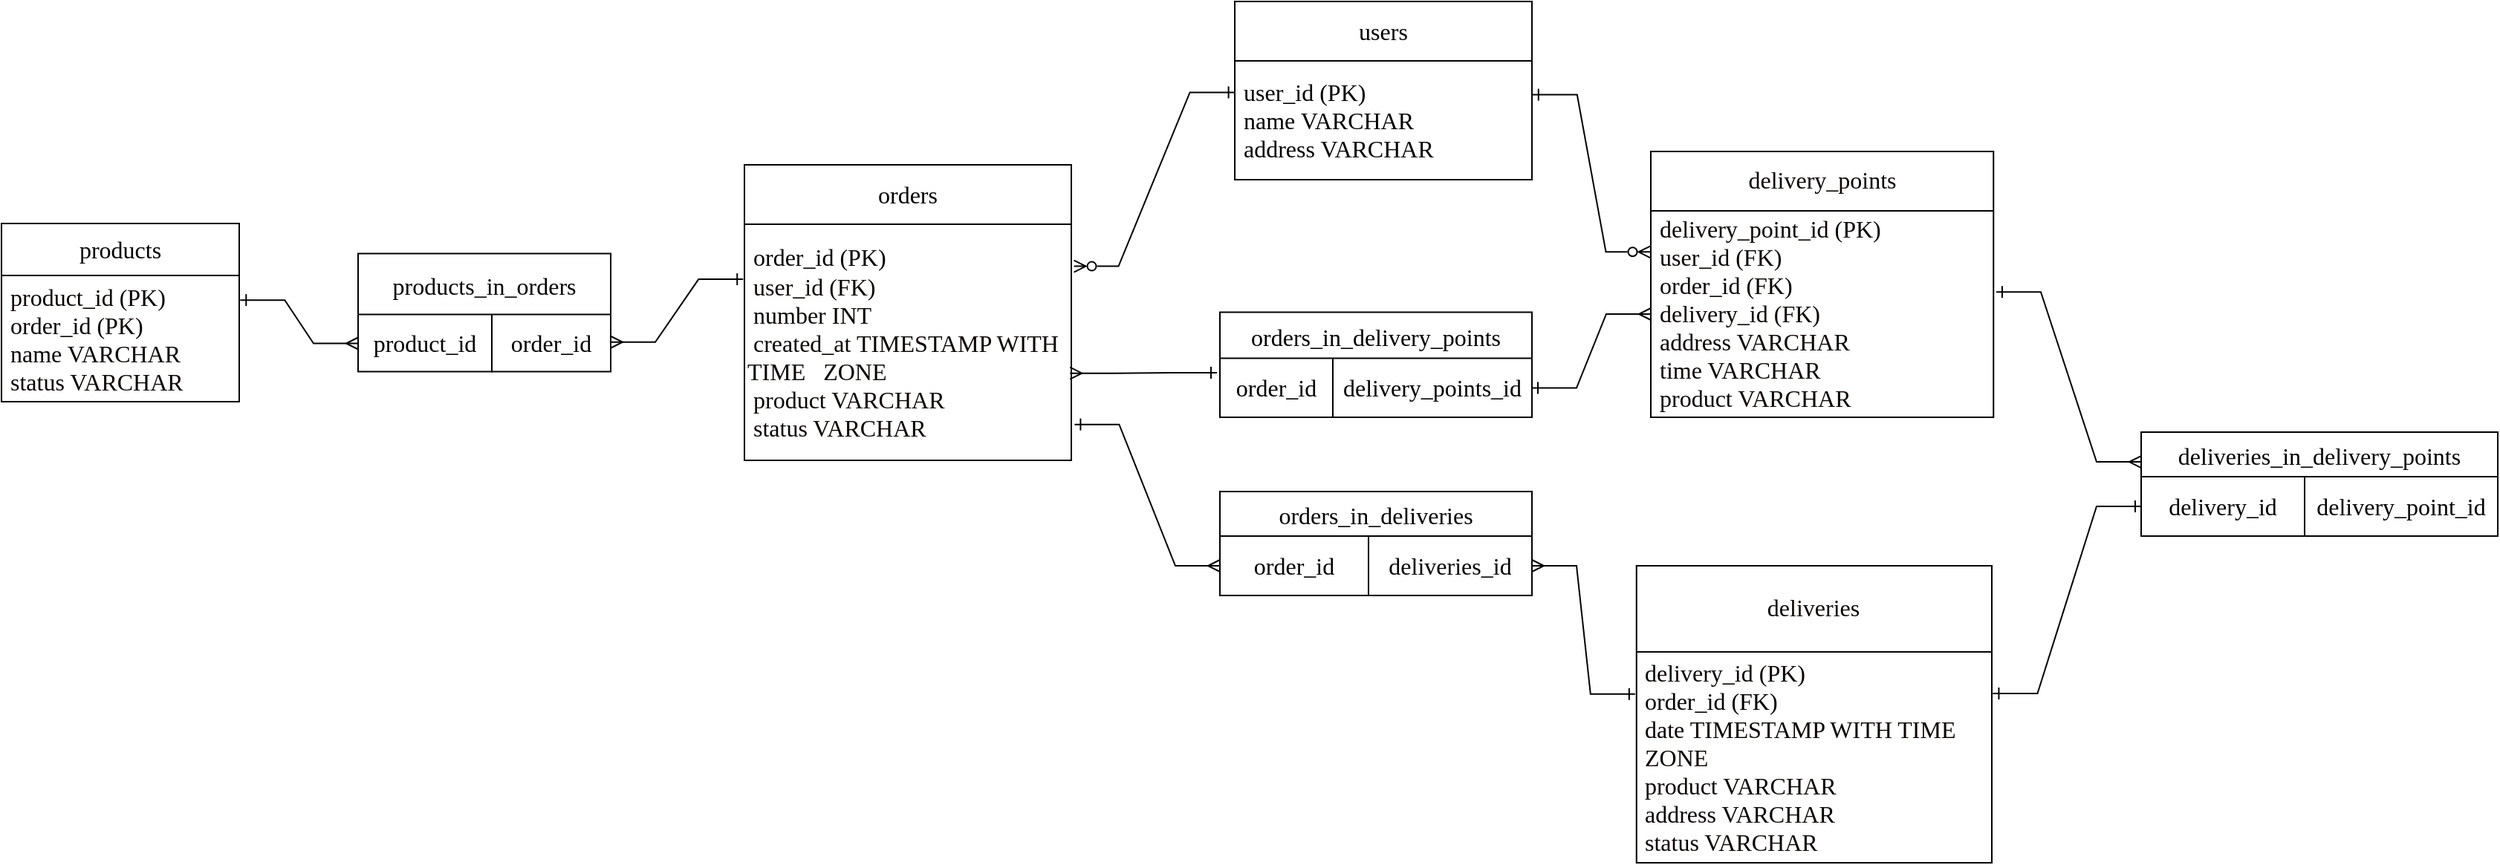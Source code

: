 <mxfile version="24.7.17">
  <diagram name="Страница — 1" id="AGJ4T7gUV2RrVNilVEZO">
    <mxGraphModel dx="2205" dy="606" grid="1" gridSize="10" guides="1" tooltips="1" connect="1" arrows="0" fold="1" page="1" pageScale="1" pageWidth="1169" pageHeight="827" math="0" shadow="0">
      <root>
        <mxCell id="0" />
        <mxCell id="1" parent="0" />
        <mxCell id="E9T-sOof5d7wJz7EKvrC-45" value="" style="shape=table;startSize=0;container=1;collapsible=0;childLayout=tableLayout;" parent="1" vertex="1">
          <mxGeometry x="280" y="60" width="200" height="120" as="geometry" />
        </mxCell>
        <mxCell id="E9T-sOof5d7wJz7EKvrC-46" value="" style="shape=tableRow;horizontal=0;startSize=0;swimlaneHead=0;swimlaneBody=0;strokeColor=inherit;top=0;left=0;bottom=0;right=0;collapsible=0;dropTarget=0;fillColor=none;points=[[0,0.5],[1,0.5]];portConstraint=eastwest;" parent="E9T-sOof5d7wJz7EKvrC-45" vertex="1">
          <mxGeometry width="200" height="40" as="geometry" />
        </mxCell>
        <mxCell id="E9T-sOof5d7wJz7EKvrC-47" value="&lt;font face=&quot;Times New Roman&quot; style=&quot;font-size: 16px;&quot;&gt;users&lt;/font&gt;" style="shape=partialRectangle;html=1;whiteSpace=wrap;connectable=0;strokeColor=inherit;overflow=hidden;fillColor=none;top=0;left=0;bottom=0;right=0;pointerEvents=1;align=center;" parent="E9T-sOof5d7wJz7EKvrC-46" vertex="1">
          <mxGeometry width="200" height="40" as="geometry">
            <mxRectangle width="200" height="40" as="alternateBounds" />
          </mxGeometry>
        </mxCell>
        <mxCell id="E9T-sOof5d7wJz7EKvrC-48" value="" style="shape=tableRow;horizontal=0;startSize=0;swimlaneHead=0;swimlaneBody=0;strokeColor=inherit;top=0;left=0;bottom=0;right=0;collapsible=0;dropTarget=0;fillColor=none;points=[[0,0.5],[1,0.5]];portConstraint=eastwest;" parent="E9T-sOof5d7wJz7EKvrC-45" vertex="1">
          <mxGeometry y="40" width="200" height="80" as="geometry" />
        </mxCell>
        <mxCell id="E9T-sOof5d7wJz7EKvrC-49" value="&lt;div style=&quot;font-size: 16px;&quot;&gt;&lt;font face=&quot;Times New Roman&quot; style=&quot;font-size: 16px;&quot;&gt;&amp;nbsp;user_id (PK)&lt;/font&gt;&lt;/div&gt;&lt;font face=&quot;h4QID22mVBc5x-CDYiEK&quot; style=&quot;font-size: 16px;&quot;&gt;&amp;nbsp;name VARCHAR&lt;/font&gt;&lt;div style=&quot;font-size: 16px;&quot;&gt;&lt;font face=&quot;h4QID22mVBc5x-CDYiEK&quot; style=&quot;font-size: 16px;&quot;&gt;&amp;nbsp;address VARCHAR&lt;/font&gt;&lt;/div&gt;" style="shape=partialRectangle;html=1;whiteSpace=wrap;connectable=0;strokeColor=inherit;overflow=hidden;fillColor=none;top=0;left=0;bottom=0;right=0;pointerEvents=1;align=left;" parent="E9T-sOof5d7wJz7EKvrC-48" vertex="1">
          <mxGeometry width="200" height="80" as="geometry">
            <mxRectangle width="200" height="80" as="alternateBounds" />
          </mxGeometry>
        </mxCell>
        <mxCell id="E9T-sOof5d7wJz7EKvrC-50" value="" style="shape=table;startSize=0;container=1;collapsible=0;childLayout=tableLayout;" parent="1" vertex="1">
          <mxGeometry x="-50" y="170" width="220" height="199" as="geometry" />
        </mxCell>
        <mxCell id="E9T-sOof5d7wJz7EKvrC-51" value="" style="shape=tableRow;horizontal=0;startSize=0;swimlaneHead=0;swimlaneBody=0;strokeColor=inherit;top=0;left=0;bottom=0;right=0;collapsible=0;dropTarget=0;fillColor=none;points=[[0,0.5],[1,0.5]];portConstraint=eastwest;" parent="E9T-sOof5d7wJz7EKvrC-50" vertex="1">
          <mxGeometry width="220" height="40" as="geometry" />
        </mxCell>
        <mxCell id="E9T-sOof5d7wJz7EKvrC-52" value="&lt;font style=&quot;font-size: 16px;&quot; face=&quot;Times New Roman&quot;&gt;orders&lt;/font&gt;" style="shape=partialRectangle;html=1;whiteSpace=wrap;connectable=0;strokeColor=inherit;overflow=hidden;fillColor=none;top=0;left=0;bottom=0;right=0;pointerEvents=1;" parent="E9T-sOof5d7wJz7EKvrC-51" vertex="1">
          <mxGeometry width="220" height="40" as="geometry">
            <mxRectangle width="220" height="40" as="alternateBounds" />
          </mxGeometry>
        </mxCell>
        <mxCell id="E9T-sOof5d7wJz7EKvrC-53" value="" style="shape=tableRow;horizontal=0;startSize=0;swimlaneHead=0;swimlaneBody=0;strokeColor=inherit;top=0;left=0;bottom=0;right=0;collapsible=0;dropTarget=0;fillColor=none;points=[[0,0.5],[1,0.5]];portConstraint=eastwest;" parent="E9T-sOof5d7wJz7EKvrC-50" vertex="1">
          <mxGeometry y="40" width="220" height="159" as="geometry" />
        </mxCell>
        <mxCell id="E9T-sOof5d7wJz7EKvrC-54" value="&lt;font style=&quot;font-size: 16px;&quot; face=&quot;Times New Roman&quot;&gt;&amp;nbsp;order_id (PK)&lt;/font&gt;&lt;div&gt;&lt;span style=&quot;color: rgb(10, 3, 0); font-family: iHlJsmXUPDdTPYYUEvS6; font-size: 16px; white-space: pre; background-color: rgb(255, 255, 255);&quot;&gt; user_id (FK)&lt;/span&gt;&lt;font face=&quot;Times New Roman&quot;&gt;&lt;span style=&quot;font-size: 16px;&quot;&gt;&lt;br&gt;&lt;/span&gt;&lt;/font&gt;&lt;div style=&quot;font-size: 16px;&quot;&gt;&lt;span style=&quot;background-color: rgb(255, 255, 255);&quot;&gt;&lt;font style=&quot;font-size: 16px;&quot; face=&quot;iHlJsmXUPDdTPYYUEvS6&quot; color=&quot;#0a0300&quot;&gt;&amp;nbsp;number INT&lt;/font&gt;&lt;/span&gt;&lt;/div&gt;&lt;div style=&quot;font-size: 16px;&quot;&gt;&lt;span style=&quot;background-color: rgb(255, 255, 255);&quot;&gt;&lt;font style=&quot;font-size: 16px;&quot; face=&quot;iHlJsmXUPDdTPYYUEvS6&quot; color=&quot;#0a0300&quot;&gt;&amp;nbsp;created_at TIMESTAMP WITH TIME&amp;nbsp; &amp;nbsp;ZONE&lt;/font&gt;&lt;/span&gt;&lt;/div&gt;&lt;div style=&quot;font-size: 16px;&quot;&gt;&lt;span style=&quot;background-color: rgb(255, 255, 255);&quot;&gt;&lt;font style=&quot;font-size: 16px;&quot; face=&quot;iHlJsmXUPDdTPYYUEvS6&quot; color=&quot;#0a0300&quot;&gt;&amp;nbsp;product VARCHAR&lt;/font&gt;&lt;/span&gt;&lt;/div&gt;&lt;div style=&quot;font-size: 16px;&quot;&gt;&lt;span style=&quot;color: rgb(10, 3, 0); font-family: eMbRWu4DokQ9QdMwVr3S; white-space: pre; background-color: rgb(255, 255, 255);&quot;&gt; status VARCHAR&lt;/span&gt;&lt;/div&gt;&lt;/div&gt;" style="shape=partialRectangle;html=1;whiteSpace=wrap;connectable=0;strokeColor=inherit;overflow=hidden;fillColor=none;top=0;left=0;bottom=0;right=0;pointerEvents=1;align=left;" parent="E9T-sOof5d7wJz7EKvrC-53" vertex="1">
          <mxGeometry width="220" height="159" as="geometry">
            <mxRectangle width="220" height="159" as="alternateBounds" />
          </mxGeometry>
        </mxCell>
        <mxCell id="E9T-sOof5d7wJz7EKvrC-55" value="" style="shape=table;startSize=0;container=1;collapsible=0;childLayout=tableLayout;" parent="1" vertex="1">
          <mxGeometry x="560" y="161" width="230.62" height="179" as="geometry" />
        </mxCell>
        <mxCell id="E9T-sOof5d7wJz7EKvrC-56" value="" style="shape=tableRow;horizontal=0;startSize=0;swimlaneHead=0;swimlaneBody=0;strokeColor=inherit;top=0;left=0;bottom=0;right=0;collapsible=0;dropTarget=0;fillColor=none;points=[[0,0.5],[1,0.5]];portConstraint=eastwest;" parent="E9T-sOof5d7wJz7EKvrC-55" vertex="1">
          <mxGeometry width="230.62" height="40" as="geometry" />
        </mxCell>
        <mxCell id="E9T-sOof5d7wJz7EKvrC-57" value="&lt;div style=&quot;line-height: 19px; white-space: pre;&quot;&gt;&lt;span style=&quot;background-color: rgb(255, 255, 255);&quot;&gt;&lt;font face=&quot;Times New Roman&quot; style=&quot;font-size: 16px;&quot; color=&quot;#0a0300&quot;&gt;delivery_points&lt;/font&gt;&lt;/span&gt;&lt;/div&gt;" style="shape=partialRectangle;html=1;whiteSpace=wrap;connectable=0;strokeColor=inherit;overflow=hidden;fillColor=none;top=0;left=0;bottom=0;right=0;pointerEvents=1;" parent="E9T-sOof5d7wJz7EKvrC-56" vertex="1">
          <mxGeometry width="231" height="40" as="geometry">
            <mxRectangle width="231" height="40" as="alternateBounds" />
          </mxGeometry>
        </mxCell>
        <mxCell id="E9T-sOof5d7wJz7EKvrC-58" value="" style="shape=tableRow;horizontal=0;startSize=0;swimlaneHead=0;swimlaneBody=0;strokeColor=inherit;top=0;left=0;bottom=0;right=0;collapsible=0;dropTarget=0;fillColor=none;points=[[0,0.5],[1,0.5]];portConstraint=eastwest;" parent="E9T-sOof5d7wJz7EKvrC-55" vertex="1">
          <mxGeometry y="40" width="230.62" height="139" as="geometry" />
        </mxCell>
        <mxCell id="E9T-sOof5d7wJz7EKvrC-59" value="&lt;div style=&quot;font-size: 16px; line-height: 19px; white-space: pre;&quot;&gt;&lt;div style=&quot;&quot;&gt;&lt;span style=&quot;background-color: rgb(255, 255, 255);&quot;&gt;&lt;font face=&quot;Times New Roman&quot; style=&quot;font-size: 16px;&quot; color=&quot;#0a0300&quot;&gt; delivery_point_id (PK)&lt;/font&gt;&lt;/span&gt;&lt;/div&gt;&lt;div style=&quot;&quot;&gt;&lt;span style=&quot;color: rgb(10, 3, 0); font-family: Xb1VAfM-ao1_9uIs2RKm; background-color: rgb(255, 255, 255);&quot;&gt; user_id (FK)&lt;/span&gt;&lt;/div&gt;&lt;div style=&quot;&quot;&gt;&lt;div&gt;&lt;span style=&quot;background-color: rgb(255, 255, 255);&quot;&gt;&lt;font face=&quot;Xb1VAfM-ao1_9uIs2RKm&quot; color=&quot;#0a0300&quot;&gt; order_id (FK)&lt;/font&gt;&lt;/span&gt;&lt;/div&gt;&lt;div&gt;&lt;span style=&quot;color: rgb(10, 3, 0); font-family: Xb1VAfM-ao1_9uIs2RKm; background-color: rgb(255, 255, 255);&quot;&gt; delivery_id (FK)&lt;/span&gt;&lt;span style=&quot;background-color: rgb(255, 255, 255);&quot;&gt;&lt;font face=&quot;Xb1VAfM-ao1_9uIs2RKm&quot; color=&quot;#0a0300&quot;&gt;&lt;br&gt;&lt;/font&gt;&lt;/span&gt;&lt;/div&gt;&lt;/div&gt;&lt;div style=&quot;&quot;&gt;&lt;span style=&quot;background-color: rgb(255, 255, 255);&quot;&gt;&lt;font style=&quot;font-size: 16px;&quot; face=&quot;Xb1VAfM-ao1_9uIs2RKm&quot; color=&quot;#0a0300&quot;&gt;&amp;nbsp;address VARCHAR&lt;/font&gt;&lt;/span&gt;&lt;/div&gt;&lt;div style=&quot;&quot;&gt;&lt;span style=&quot;background-color: rgb(255, 255, 255);&quot;&gt;&lt;font style=&quot;font-size: 16px;&quot; face=&quot;Xb1VAfM-ao1_9uIs2RKm&quot; color=&quot;#0a0300&quot;&gt; time VARCHAR&lt;/font&gt;&lt;/span&gt;&lt;/div&gt;&lt;div style=&quot;&quot;&gt;&lt;span style=&quot;background-color: rgb(255, 255, 255);&quot;&gt;&lt;font style=&quot;font-size: 16px;&quot; face=&quot;Xb1VAfM-ao1_9uIs2RKm&quot; color=&quot;#0a0300&quot;&gt;&amp;nbsp;product VARCHAR&lt;/font&gt;&lt;/span&gt;&lt;/div&gt;&lt;div style=&quot;&quot;&gt;&lt;span style=&quot;background-color: rgb(255, 255, 255);&quot;&gt;&lt;font style=&quot;font-size: 16px;&quot; face=&quot;Xb1VAfM-ao1_9uIs2RKm&quot; color=&quot;#0a0300&quot;&gt;&amp;nbsp;order_storage_term VARCHAR&lt;/font&gt;&lt;/span&gt;&lt;/div&gt;&lt;/div&gt;" style="shape=partialRectangle;html=1;whiteSpace=wrap;connectable=0;strokeColor=inherit;overflow=hidden;fillColor=none;top=0;left=0;bottom=0;right=0;pointerEvents=1;align=left;" parent="E9T-sOof5d7wJz7EKvrC-58" vertex="1">
          <mxGeometry width="231" height="139" as="geometry">
            <mxRectangle width="231" height="139" as="alternateBounds" />
          </mxGeometry>
        </mxCell>
        <mxCell id="E9T-sOof5d7wJz7EKvrC-62" value="" style="shape=table;startSize=0;container=1;collapsible=0;childLayout=tableLayout;" parent="1" vertex="1">
          <mxGeometry x="550.38" y="440" width="239.12" height="200" as="geometry" />
        </mxCell>
        <mxCell id="E9T-sOof5d7wJz7EKvrC-63" value="" style="shape=tableRow;horizontal=0;startSize=0;swimlaneHead=0;swimlaneBody=0;strokeColor=inherit;top=0;left=0;bottom=0;right=0;collapsible=0;dropTarget=0;fillColor=none;points=[[0,0.5],[1,0.5]];portConstraint=eastwest;" parent="E9T-sOof5d7wJz7EKvrC-62" vertex="1">
          <mxGeometry width="239.12" height="58" as="geometry" />
        </mxCell>
        <mxCell id="E9T-sOof5d7wJz7EKvrC-64" value="&lt;div style=&quot;line-height: 19px; white-space: pre;&quot;&gt;&lt;span style=&quot;background-color: rgb(255, 255, 255);&quot;&gt;&lt;font face=&quot;Times New Roman&quot; style=&quot;font-size: 16px;&quot; color=&quot;#0a0300&quot;&gt;deliveries&lt;/font&gt;&lt;/span&gt;&lt;/div&gt;" style="shape=partialRectangle;html=1;whiteSpace=wrap;connectable=0;strokeColor=inherit;overflow=hidden;fillColor=none;top=0;left=0;bottom=0;right=0;pointerEvents=1;" parent="E9T-sOof5d7wJz7EKvrC-63" vertex="1">
          <mxGeometry width="239" height="58" as="geometry">
            <mxRectangle width="239" height="58" as="alternateBounds" />
          </mxGeometry>
        </mxCell>
        <mxCell id="E9T-sOof5d7wJz7EKvrC-65" value="" style="shape=tableRow;horizontal=0;startSize=0;swimlaneHead=0;swimlaneBody=0;strokeColor=inherit;top=0;left=0;bottom=0;right=0;collapsible=0;dropTarget=0;fillColor=none;points=[[0,0.5],[1,0.5]];portConstraint=eastwest;" parent="E9T-sOof5d7wJz7EKvrC-62" vertex="1">
          <mxGeometry y="58" width="239.12" height="142" as="geometry" />
        </mxCell>
        <mxCell id="E9T-sOof5d7wJz7EKvrC-66" value="&lt;div style=&quot;font-size: 16px; line-height: 19px; white-space: pre;&quot;&gt;&lt;div style=&quot;&quot;&gt;&lt;span style=&quot;background-color: rgb(255, 255, 255);&quot;&gt;&lt;font face=&quot;Times New Roman&quot; style=&quot;font-size: 16px;&quot; color=&quot;#0a0300&quot;&gt; delivery_id (PK)&lt;/font&gt;&lt;/span&gt;&lt;/div&gt;&lt;div style=&quot;&quot;&gt;&lt;span style=&quot;font-family: &amp;quot;Times New Roman&amp;quot;; white-space: normal;&quot;&gt;&amp;nbsp;order_id (FK)&lt;/span&gt;&lt;span style=&quot;background-color: rgb(255, 255, 255);&quot;&gt;&lt;font face=&quot;Times New Roman&quot; style=&quot;font-size: 16px;&quot; color=&quot;#0a0300&quot;&gt;&lt;br&gt;&lt;/font&gt;&lt;/span&gt;&lt;/div&gt;&lt;div style=&quot;&quot;&gt;&lt;span style=&quot;background-color: rgb(255, 255, 255);&quot;&gt;&lt;font style=&quot;font-size: 16px;&quot; face=&quot;eMbRWu4DokQ9QdMwVr3S&quot; color=&quot;#0a0300&quot;&gt; date TIMESTAMP WITH TIME &lt;/font&gt;&lt;/span&gt;&lt;/div&gt;&lt;div style=&quot;&quot;&gt;&lt;span style=&quot;background-color: rgb(255, 255, 255);&quot;&gt;&lt;font style=&quot;font-size: 16px;&quot; face=&quot;eMbRWu4DokQ9QdMwVr3S&quot; color=&quot;#0a0300&quot;&gt; ZONE&lt;/font&gt;&lt;/span&gt;&lt;/div&gt;&lt;div style=&quot;&quot;&gt;&lt;span style=&quot;background-color: rgb(255, 255, 255);&quot;&gt;&lt;font style=&quot;font-size: 16px;&quot; face=&quot;eMbRWu4DokQ9QdMwVr3S&quot; color=&quot;#0a0300&quot;&gt; product VARCHAR&lt;/font&gt;&lt;/span&gt;&lt;/div&gt;&lt;div style=&quot;&quot;&gt;&lt;span style=&quot;background-color: rgb(255, 255, 255);&quot;&gt;&lt;font face=&quot;eMbRWu4DokQ9QdMwVr3S&quot; style=&quot;font-size: 16px;&quot; color=&quot;#0a0300&quot;&gt; address VARCHAR&lt;/font&gt;&lt;/span&gt;&lt;/div&gt;&lt;div style=&quot;&quot;&gt;&lt;font face=&quot;eMbRWu4DokQ9QdMwVr3S&quot; color=&quot;#0a0300&quot;&gt;&lt;span style=&quot;background-color: rgb(255, 255, 255);&quot;&gt; status VARCHAR&lt;/span&gt;&lt;/font&gt;&lt;/div&gt;&lt;/div&gt;" style="shape=partialRectangle;html=1;whiteSpace=wrap;connectable=0;strokeColor=inherit;overflow=hidden;fillColor=none;top=0;left=0;bottom=0;right=0;pointerEvents=1;align=left;" parent="E9T-sOof5d7wJz7EKvrC-65" vertex="1">
          <mxGeometry width="239" height="142" as="geometry">
            <mxRectangle width="239" height="142" as="alternateBounds" />
          </mxGeometry>
        </mxCell>
        <mxCell id="E9T-sOof5d7wJz7EKvrC-76" value="" style="shape=table;startSize=0;container=1;collapsible=0;childLayout=tableLayout;" parent="1" vertex="1">
          <mxGeometry x="-550" y="209.5" width="160" height="120" as="geometry" />
        </mxCell>
        <mxCell id="E9T-sOof5d7wJz7EKvrC-77" value="" style="shape=tableRow;horizontal=0;startSize=0;swimlaneHead=0;swimlaneBody=0;strokeColor=inherit;top=0;left=0;bottom=0;right=0;collapsible=0;dropTarget=0;fillColor=none;points=[[0,0.5],[1,0.5]];portConstraint=eastwest;" parent="E9T-sOof5d7wJz7EKvrC-76" vertex="1">
          <mxGeometry width="160" height="35" as="geometry" />
        </mxCell>
        <mxCell id="E9T-sOof5d7wJz7EKvrC-78" value="&lt;font face=&quot;Times New Roman&quot; style=&quot;font-size: 16px;&quot;&gt;products&lt;/font&gt;" style="shape=partialRectangle;html=1;whiteSpace=wrap;connectable=0;strokeColor=inherit;overflow=hidden;fillColor=none;top=0;left=0;bottom=0;right=0;pointerEvents=1;" parent="E9T-sOof5d7wJz7EKvrC-77" vertex="1">
          <mxGeometry width="160" height="35" as="geometry">
            <mxRectangle width="160" height="35" as="alternateBounds" />
          </mxGeometry>
        </mxCell>
        <mxCell id="E9T-sOof5d7wJz7EKvrC-79" value="" style="shape=tableRow;horizontal=0;startSize=0;swimlaneHead=0;swimlaneBody=0;strokeColor=inherit;top=0;left=0;bottom=0;right=0;collapsible=0;dropTarget=0;fillColor=none;points=[[0,0.5],[1,0.5]];portConstraint=eastwest;" parent="E9T-sOof5d7wJz7EKvrC-76" vertex="1">
          <mxGeometry y="35" width="160" height="85" as="geometry" />
        </mxCell>
        <mxCell id="E9T-sOof5d7wJz7EKvrC-80" value="&lt;div style=&quot;font-size: 16px; line-height: 19px; white-space: pre;&quot;&gt;&lt;div style=&quot;&quot;&gt;&lt;span style=&quot;background-color: rgb(255, 255, 255);&quot;&gt;&lt;font face=&quot;Times New Roman&quot; style=&quot;font-size: 16px;&quot; color=&quot;#0a0300&quot;&gt; product_id (PK)&lt;/font&gt;&lt;/span&gt;&lt;/div&gt;&lt;div style=&quot;&quot;&gt;&lt;span style=&quot;color: rgb(10, 3, 0); font-family: &amp;quot;Times New Roman&amp;quot;; background-color: rgb(255, 255, 255);&quot;&gt; order_id (PK)&lt;/span&gt;&lt;span style=&quot;background-color: rgb(255, 255, 255);&quot;&gt;&lt;font face=&quot;Times New Roman&quot; style=&quot;font-size: 16px;&quot; color=&quot;#0a0300&quot;&gt;&lt;br&gt;&lt;/font&gt;&lt;/span&gt;&lt;/div&gt;&lt;div style=&quot;&quot;&gt;&lt;span style=&quot;background-color: rgb(255, 255, 255);&quot;&gt;&lt;font face=&quot;Times New Roman&quot; style=&quot;font-size: 16px;&quot; color=&quot;#0a0300&quot;&gt; name VARCHAR&lt;/font&gt;&lt;/span&gt;&lt;/div&gt;&lt;div style=&quot;&quot;&gt;&lt;span style=&quot;background-color: rgb(255, 255, 255);&quot;&gt;&lt;font face=&quot;Times New Roman&quot; style=&quot;font-size: 16px;&quot; color=&quot;#0a0300&quot;&gt; status VARCHAR&lt;/font&gt;&lt;/span&gt;&lt;/div&gt;&lt;/div&gt;" style="shape=partialRectangle;html=1;whiteSpace=wrap;connectable=0;strokeColor=inherit;overflow=hidden;fillColor=none;top=0;left=0;bottom=0;right=0;pointerEvents=1;align=left;" parent="E9T-sOof5d7wJz7EKvrC-79" vertex="1">
          <mxGeometry width="160" height="85" as="geometry">
            <mxRectangle width="160" height="85" as="alternateBounds" />
          </mxGeometry>
        </mxCell>
        <mxCell id="2b2q7rTUSK4Gcw4__swm-18" value="products_in_orders" style="shape=table;startSize=41;container=1;collapsible=0;childLayout=tableLayout;fontFamily=Times New Roman;fontSize=16;" parent="1" vertex="1">
          <mxGeometry x="-310" y="229.75" width="170" height="79.5" as="geometry" />
        </mxCell>
        <mxCell id="2b2q7rTUSK4Gcw4__swm-19" value="" style="shape=tableRow;horizontal=0;startSize=0;swimlaneHead=0;swimlaneBody=0;strokeColor=inherit;top=0;left=0;bottom=0;right=0;collapsible=0;dropTarget=0;fillColor=none;points=[[0,0.5],[1,0.5]];portConstraint=eastwest;" parent="2b2q7rTUSK4Gcw4__swm-18" vertex="1">
          <mxGeometry y="41" width="170" height="39" as="geometry" />
        </mxCell>
        <mxCell id="2b2q7rTUSK4Gcw4__swm-20" value="&lt;span style=&quot;font-family: &amp;quot;Times New Roman&amp;quot;; font-size: 16px;&quot;&gt;product_id&lt;/span&gt;" style="shape=partialRectangle;html=1;whiteSpace=wrap;connectable=0;strokeColor=inherit;overflow=hidden;fillColor=none;top=0;left=0;bottom=0;right=0;pointerEvents=1;" parent="2b2q7rTUSK4Gcw4__swm-19" vertex="1">
          <mxGeometry width="90" height="39" as="geometry">
            <mxRectangle width="90" height="39" as="alternateBounds" />
          </mxGeometry>
        </mxCell>
        <mxCell id="2b2q7rTUSK4Gcw4__swm-21" value="&lt;span style=&quot;font-family: &amp;quot;Times New Roman&amp;quot;; font-size: 16px;&quot;&gt;order_id&lt;/span&gt;" style="shape=partialRectangle;html=1;whiteSpace=wrap;connectable=0;strokeColor=inherit;overflow=hidden;fillColor=none;top=0;left=0;bottom=0;right=0;pointerEvents=1;" parent="2b2q7rTUSK4Gcw4__swm-19" vertex="1">
          <mxGeometry x="90" width="80" height="39" as="geometry">
            <mxRectangle width="80" height="39" as="alternateBounds" />
          </mxGeometry>
        </mxCell>
        <mxCell id="2b2q7rTUSK4Gcw4__swm-22" value="" style="edgeStyle=entityRelationEdgeStyle;fontSize=12;html=1;endArrow=ERmany;endFill=0;startArrow=ERone;rounded=0;exitX=1.004;exitY=0.195;exitDx=0;exitDy=0;entryX=0;entryY=0.5;entryDx=0;entryDy=0;exitPerimeter=0;startFill=0;" parent="1" source="E9T-sOof5d7wJz7EKvrC-79" target="2b2q7rTUSK4Gcw4__swm-19" edge="1">
          <mxGeometry width="100" height="100" relative="1" as="geometry">
            <mxPoint x="-400" y="520" as="sourcePoint" />
            <mxPoint x="-70" y="230" as="targetPoint" />
          </mxGeometry>
        </mxCell>
        <mxCell id="2b2q7rTUSK4Gcw4__swm-23" value="" style="edgeStyle=entityRelationEdgeStyle;fontSize=12;html=1;endArrow=ERone;endFill=0;startArrow=ERmany;rounded=0;exitX=1;exitY=0.75;exitDx=0;exitDy=0;entryX=-0.004;entryY=0.233;entryDx=0;entryDy=0;entryPerimeter=0;startFill=0;" parent="1" source="2b2q7rTUSK4Gcw4__swm-18" target="E9T-sOof5d7wJz7EKvrC-53" edge="1">
          <mxGeometry width="100" height="100" relative="1" as="geometry">
            <mxPoint x="-240" y="520" as="sourcePoint" />
            <mxPoint x="-140" y="420" as="targetPoint" />
          </mxGeometry>
        </mxCell>
        <mxCell id="2b2q7rTUSK4Gcw4__swm-28" value="orders_in_deliveries" style="shape=table;startSize=30;container=1;collapsible=0;childLayout=tableLayout;fontFamily=Times New Roman;fontSize=16;" parent="1" vertex="1">
          <mxGeometry x="270" y="390" width="210" height="70" as="geometry" />
        </mxCell>
        <mxCell id="2b2q7rTUSK4Gcw4__swm-29" value="" style="shape=tableRow;horizontal=0;startSize=0;swimlaneHead=0;swimlaneBody=0;strokeColor=inherit;top=0;left=0;bottom=0;right=0;collapsible=0;dropTarget=0;fillColor=none;points=[[0,0.5],[1,0.5]];portConstraint=eastwest;" parent="2b2q7rTUSK4Gcw4__swm-28" vertex="1">
          <mxGeometry y="30" width="210" height="40" as="geometry" />
        </mxCell>
        <mxCell id="2b2q7rTUSK4Gcw4__swm-30" value="&lt;font style=&quot;font-size: 16px;&quot; face=&quot;Times New Roman&quot;&gt;order_id&lt;/font&gt;" style="shape=partialRectangle;html=1;whiteSpace=wrap;connectable=0;strokeColor=inherit;overflow=hidden;fillColor=none;top=0;left=0;bottom=0;right=0;pointerEvents=1;" parent="2b2q7rTUSK4Gcw4__swm-29" vertex="1">
          <mxGeometry width="100" height="40" as="geometry">
            <mxRectangle width="100" height="40" as="alternateBounds" />
          </mxGeometry>
        </mxCell>
        <mxCell id="2b2q7rTUSK4Gcw4__swm-31" value="&lt;font face=&quot;Times New Roman&quot; style=&quot;font-size: 16px;&quot;&gt;deliveries_id&lt;/font&gt;" style="shape=partialRectangle;html=1;whiteSpace=wrap;connectable=0;strokeColor=inherit;overflow=hidden;fillColor=none;top=0;left=0;bottom=0;right=0;pointerEvents=1;" parent="2b2q7rTUSK4Gcw4__swm-29" vertex="1">
          <mxGeometry x="100" width="110" height="40" as="geometry">
            <mxRectangle width="110" height="40" as="alternateBounds" />
          </mxGeometry>
        </mxCell>
        <mxCell id="2b2q7rTUSK4Gcw4__swm-36" value="" style="edgeStyle=entityRelationEdgeStyle;fontSize=12;html=1;endArrow=ERmany;startArrow=ERone;rounded=0;startFill=0;endFill=0;entryX=0;entryY=0.5;entryDx=0;entryDy=0;exitX=1.01;exitY=0.848;exitDx=0;exitDy=0;exitPerimeter=0;" parent="1" target="2b2q7rTUSK4Gcw4__swm-29" edge="1" source="E9T-sOof5d7wJz7EKvrC-53">
          <mxGeometry width="100" height="100" relative="1" as="geometry">
            <mxPoint x="180" y="349" as="sourcePoint" />
            <mxPoint x="270" y="440" as="targetPoint" />
          </mxGeometry>
        </mxCell>
        <mxCell id="2b2q7rTUSK4Gcw4__swm-37" value="" style="edgeStyle=entityRelationEdgeStyle;fontSize=12;html=1;endArrow=ERone;startArrow=ERmany;rounded=0;entryX=-0.004;entryY=0.2;entryDx=0;entryDy=0;entryPerimeter=0;exitX=1;exitY=0.5;exitDx=0;exitDy=0;startFill=0;endFill=0;" parent="1" source="2b2q7rTUSK4Gcw4__swm-29" target="E9T-sOof5d7wJz7EKvrC-65" edge="1">
          <mxGeometry width="100" height="100" relative="1" as="geometry">
            <mxPoint x="450" y="540" as="sourcePoint" />
            <mxPoint x="550" y="440" as="targetPoint" />
          </mxGeometry>
        </mxCell>
        <mxCell id="2b2q7rTUSK4Gcw4__swm-38" value="deliveries_in_delivery_points" style="shape=table;startSize=30;container=1;collapsible=0;childLayout=tableLayout;fontFamily=Times New Roman;fontSize=16;" parent="1" vertex="1">
          <mxGeometry x="890" y="350" width="240" height="70" as="geometry" />
        </mxCell>
        <mxCell id="2b2q7rTUSK4Gcw4__swm-42" value="" style="shape=tableRow;horizontal=0;startSize=0;swimlaneHead=0;swimlaneBody=0;strokeColor=inherit;top=0;left=0;bottom=0;right=0;collapsible=0;dropTarget=0;fillColor=none;points=[[0,0.5],[1,0.5]];portConstraint=eastwest;" parent="2b2q7rTUSK4Gcw4__swm-38" vertex="1">
          <mxGeometry y="30" width="240" height="40" as="geometry" />
        </mxCell>
        <mxCell id="2b2q7rTUSK4Gcw4__swm-43" value="&lt;span style=&quot;font-family: &amp;quot;Times New Roman&amp;quot;; font-size: 16px;&quot;&gt;delivery_id&lt;/span&gt;" style="shape=partialRectangle;html=1;whiteSpace=wrap;connectable=0;strokeColor=inherit;overflow=hidden;fillColor=none;top=0;left=0;bottom=0;right=0;pointerEvents=1;" parent="2b2q7rTUSK4Gcw4__swm-42" vertex="1">
          <mxGeometry width="110" height="40" as="geometry">
            <mxRectangle width="110" height="40" as="alternateBounds" />
          </mxGeometry>
        </mxCell>
        <mxCell id="2b2q7rTUSK4Gcw4__swm-44" value="&lt;span style=&quot;font-family: &amp;quot;Times New Roman&amp;quot;; font-size: 16px;&quot;&gt;delivery_point_id&lt;/span&gt;" style="shape=partialRectangle;html=1;whiteSpace=wrap;connectable=0;strokeColor=inherit;overflow=hidden;fillColor=none;top=0;left=0;bottom=0;right=0;pointerEvents=1;" parent="2b2q7rTUSK4Gcw4__swm-42" vertex="1">
          <mxGeometry x="110" width="130" height="40" as="geometry">
            <mxRectangle width="130" height="40" as="alternateBounds" />
          </mxGeometry>
        </mxCell>
        <mxCell id="2b2q7rTUSK4Gcw4__swm-45" value="" style="edgeStyle=entityRelationEdgeStyle;fontSize=12;html=1;endArrow=ERone;startArrow=ERone;rounded=0;startFill=0;endFill=0;entryX=0;entryY=0.5;entryDx=0;entryDy=0;exitX=1.003;exitY=0.197;exitDx=0;exitDy=0;exitPerimeter=0;" parent="1" edge="1" target="2b2q7rTUSK4Gcw4__swm-42" source="E9T-sOof5d7wJz7EKvrC-65">
          <mxGeometry width="100" height="100" relative="1" as="geometry">
            <mxPoint x="832.5" y="630" as="sourcePoint" />
            <mxPoint x="910" y="491" as="targetPoint" />
            <Array as="points">
              <mxPoint x="900" y="480" />
            </Array>
          </mxGeometry>
        </mxCell>
        <mxCell id="2b2q7rTUSK4Gcw4__swm-46" value="" style="edgeStyle=entityRelationEdgeStyle;fontSize=12;html=1;endArrow=ERone;endFill=0;rounded=0;entryX=1.008;entryY=0.393;entryDx=0;entryDy=0;entryPerimeter=0;exitX=0;exitY=0.286;exitDx=0;exitDy=0;exitPerimeter=0;startArrow=ERmany;startFill=0;" parent="1" source="2b2q7rTUSK4Gcw4__swm-38" target="E9T-sOof5d7wJz7EKvrC-58" edge="1">
          <mxGeometry width="100" height="100" relative="1" as="geometry">
            <mxPoint x="710" y="440" as="sourcePoint" />
            <mxPoint x="810" y="340" as="targetPoint" />
          </mxGeometry>
        </mxCell>
        <mxCell id="2b2q7rTUSK4Gcw4__swm-47" value="" style="edgeStyle=entityRelationEdgeStyle;fontSize=12;html=1;endArrow=ERone;startArrow=ERmany;rounded=0;exitX=0.996;exitY=0.631;exitDx=0;exitDy=0;exitPerimeter=0;startFill=0;endFill=0;" parent="1" source="E9T-sOof5d7wJz7EKvrC-53" edge="1">
          <mxGeometry width="100" height="100" relative="1" as="geometry">
            <mxPoint x="600" y="470" as="sourcePoint" />
            <mxPoint x="268" y="310" as="targetPoint" />
          </mxGeometry>
        </mxCell>
        <mxCell id="wmr54m42OXE8aB2sKYUo-5" value="orders_in_delivery_points" style="shape=table;startSize=31;container=1;collapsible=0;childLayout=tableLayout;fontSize=16;fontFamily=Times New Roman;" vertex="1" parent="1">
          <mxGeometry x="270" y="269.25" width="210" height="70.75" as="geometry" />
        </mxCell>
        <mxCell id="wmr54m42OXE8aB2sKYUo-6" value="" style="shape=tableRow;horizontal=0;startSize=0;swimlaneHead=0;swimlaneBody=0;strokeColor=inherit;top=0;left=0;bottom=0;right=0;collapsible=0;dropTarget=0;fillColor=none;points=[[0,0.5],[1,0.5]];portConstraint=eastwest;" vertex="1" parent="wmr54m42OXE8aB2sKYUo-5">
          <mxGeometry y="31" width="210" height="40" as="geometry" />
        </mxCell>
        <mxCell id="wmr54m42OXE8aB2sKYUo-7" value="&lt;font style=&quot;font-size: 16px;&quot; face=&quot;Times New Roman&quot;&gt;order_id&lt;/font&gt;" style="shape=partialRectangle;html=1;whiteSpace=wrap;connectable=0;strokeColor=inherit;overflow=hidden;fillColor=none;top=0;left=0;bottom=0;right=0;pointerEvents=1;" vertex="1" parent="wmr54m42OXE8aB2sKYUo-6">
          <mxGeometry width="76" height="40" as="geometry">
            <mxRectangle width="76" height="40" as="alternateBounds" />
          </mxGeometry>
        </mxCell>
        <mxCell id="wmr54m42OXE8aB2sKYUo-8" value="&lt;font face=&quot;Times New Roman&quot; style=&quot;font-size: 16px;&quot;&gt;delivery_points_id&lt;/font&gt;" style="shape=partialRectangle;html=1;whiteSpace=wrap;connectable=0;strokeColor=inherit;overflow=hidden;fillColor=none;top=0;left=0;bottom=0;right=0;pointerEvents=1;" vertex="1" parent="wmr54m42OXE8aB2sKYUo-6">
          <mxGeometry x="76" width="134" height="40" as="geometry">
            <mxRectangle width="134" height="40" as="alternateBounds" />
          </mxGeometry>
        </mxCell>
        <mxCell id="wmr54m42OXE8aB2sKYUo-9" value="" style="edgeStyle=entityRelationEdgeStyle;fontSize=12;html=1;endArrow=ERmany;startArrow=ERone;rounded=0;exitX=1;exitY=0.5;exitDx=0;exitDy=0;entryX=0;entryY=0.5;entryDx=0;entryDy=0;startFill=0;endFill=0;" edge="1" parent="1" source="wmr54m42OXE8aB2sKYUo-6" target="E9T-sOof5d7wJz7EKvrC-58">
          <mxGeometry width="100" height="100" relative="1" as="geometry">
            <mxPoint x="300" y="290" as="sourcePoint" />
            <mxPoint x="400" y="190" as="targetPoint" />
          </mxGeometry>
        </mxCell>
        <mxCell id="wmr54m42OXE8aB2sKYUo-11" value="" style="edgeStyle=entityRelationEdgeStyle;fontSize=12;html=1;endArrow=ERzeroToMany;startArrow=ERone;rounded=0;entryX=-0.001;entryY=0.199;entryDx=0;entryDy=0;entryPerimeter=0;exitX=1.002;exitY=0.285;exitDx=0;exitDy=0;exitPerimeter=0;startFill=0;endFill=0;" edge="1" parent="1" source="E9T-sOof5d7wJz7EKvrC-48" target="E9T-sOof5d7wJz7EKvrC-58">
          <mxGeometry width="100" height="100" relative="1" as="geometry">
            <mxPoint x="370" y="410" as="sourcePoint" />
            <mxPoint x="470" y="310" as="targetPoint" />
            <Array as="points">
              <mxPoint x="430" y="190" />
              <mxPoint x="440" y="170" />
            </Array>
          </mxGeometry>
        </mxCell>
        <mxCell id="wmr54m42OXE8aB2sKYUo-12" value="" style="edgeStyle=entityRelationEdgeStyle;fontSize=12;html=1;endArrow=ERzeroToMany;endFill=0;rounded=0;startArrow=ERone;startFill=0;exitX=-0.001;exitY=0.265;exitDx=0;exitDy=0;exitPerimeter=0;entryX=1.008;entryY=0.178;entryDx=0;entryDy=0;entryPerimeter=0;" edge="1" parent="1" source="E9T-sOof5d7wJz7EKvrC-48" target="E9T-sOof5d7wJz7EKvrC-53">
          <mxGeometry width="100" height="100" relative="1" as="geometry">
            <mxPoint x="180" y="60" as="sourcePoint" />
            <mxPoint x="240" y="210" as="targetPoint" />
          </mxGeometry>
        </mxCell>
      </root>
    </mxGraphModel>
  </diagram>
</mxfile>
